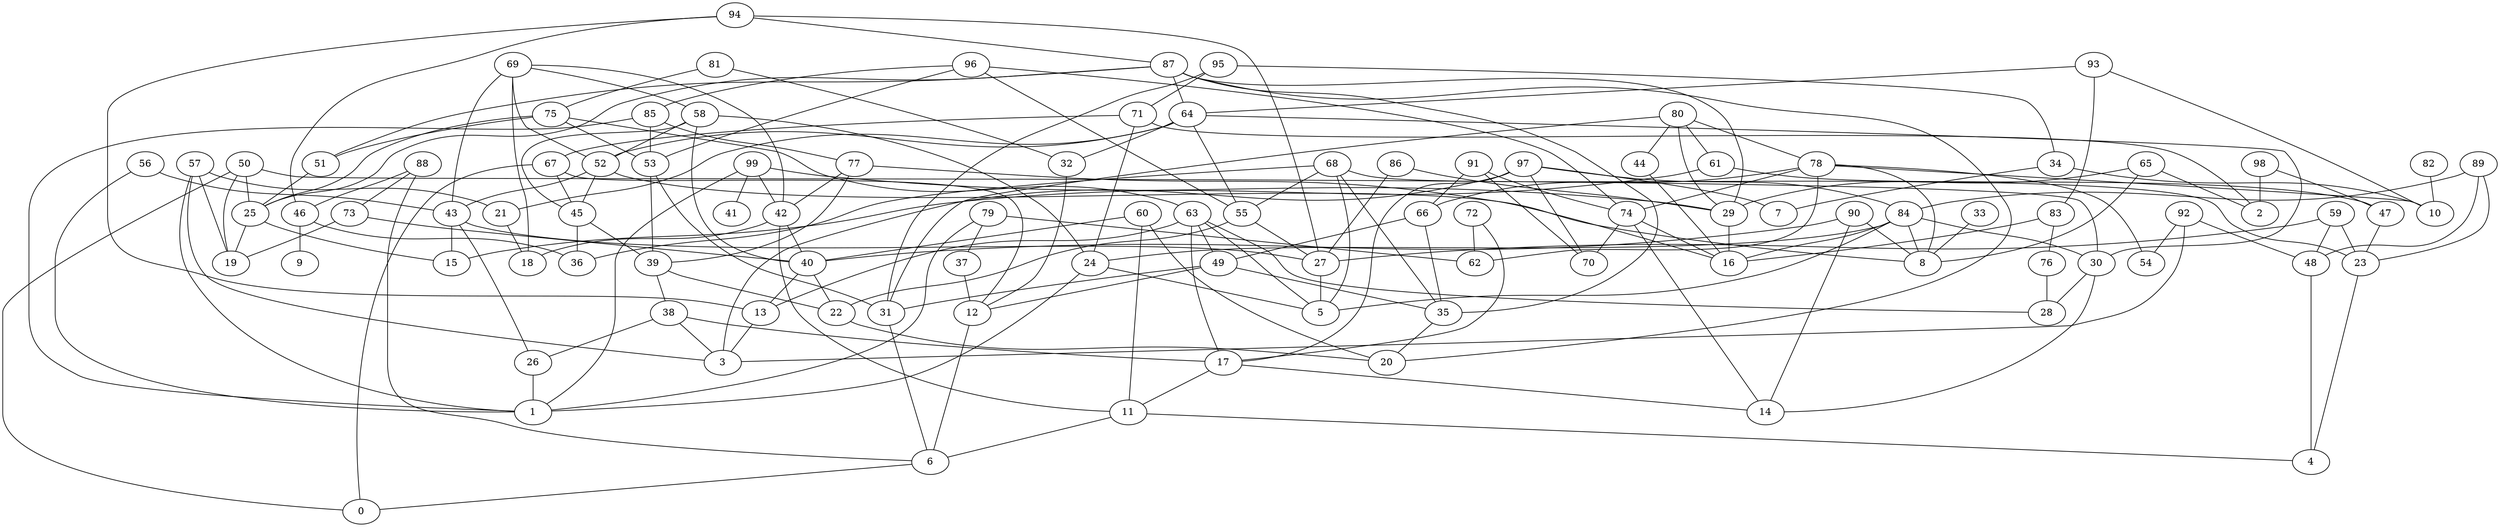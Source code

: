 /* Created by igraph 0.7.0 */
graph {
  0;
  1;
  2;
  3;
  4;
  5;
  6;
  7;
  8;
  9;
  10;
  11;
  12;
  13;
  14;
  15;
  16;
  17;
  18;
  19;
  20;
  21;
  22;
  23;
  24;
  25;
  26;
  27;
  28;
  29;
  30;
  31;
  32;
  33;
  34;
  35;
  36;
  37;
  38;
  39;
  40;
  41;
  42;
  43;
  44;
  45;
  46;
  47;
  48;
  49;
  50;
  51;
  52;
  53;
  54;
  55;
  56;
  57;
  58;
  59;
  60;
  61;
  62;
  63;
  64;
  65;
  66;
  67;
  68;
  69;
  70;
  71;
  72;
  73;
  74;
  75;
  76;
  77;
  78;
  79;
  80;
  81;
  82;
  83;
  84;
  85;
  86;
  87;
  88;
  89;
  90;
  91;
  92;
  93;
  94;
  95;
  96;
  97;
  98;
  99;

  6 -- 0;
  50 -- 0;
  67 -- 0;
  24 -- 1;
  26 -- 1;
  56 -- 1;
  57 -- 1;
  79 -- 1;
  85 -- 1;
  99 -- 1;
  65 -- 2;
  71 -- 2;
  98 -- 2;
  13 -- 3;
  38 -- 3;
  57 -- 3;
  92 -- 3;
  97 -- 3;
  11 -- 4;
  23 -- 4;
  48 -- 4;
  24 -- 5;
  27 -- 5;
  63 -- 5;
  68 -- 5;
  84 -- 5;
  11 -- 6;
  12 -- 6;
  31 -- 6;
  88 -- 6;
  34 -- 7;
  97 -- 7;
  33 -- 8;
  52 -- 8;
  65 -- 8;
  78 -- 8;
  84 -- 8;
  90 -- 8;
  46 -- 9;
  34 -- 10;
  78 -- 10;
  82 -- 10;
  93 -- 10;
  17 -- 11;
  42 -- 11;
  60 -- 11;
  32 -- 12;
  37 -- 12;
  49 -- 12;
  67 -- 12;
  40 -- 13;
  63 -- 13;
  94 -- 13;
  17 -- 14;
  30 -- 14;
  74 -- 14;
  90 -- 14;
  25 -- 15;
  43 -- 15;
  61 -- 15;
  29 -- 16;
  44 -- 16;
  74 -- 16;
  77 -- 16;
  83 -- 16;
  84 -- 16;
  38 -- 17;
  63 -- 17;
  72 -- 17;
  97 -- 17;
  21 -- 18;
  42 -- 18;
  69 -- 18;
  25 -- 19;
  50 -- 19;
  57 -- 19;
  73 -- 19;
  22 -- 20;
  35 -- 20;
  60 -- 20;
  87 -- 20;
  57 -- 21;
  64 -- 21;
  39 -- 22;
  40 -- 22;
  55 -- 22;
  47 -- 23;
  59 -- 23;
  68 -- 23;
  89 -- 23;
  58 -- 24;
  71 -- 24;
  84 -- 24;
  50 -- 25;
  51 -- 25;
  75 -- 25;
  87 -- 25;
  38 -- 26;
  43 -- 26;
  43 -- 27;
  55 -- 27;
  59 -- 27;
  86 -- 27;
  94 -- 27;
  30 -- 28;
  63 -- 28;
  76 -- 28;
  65 -- 29;
  80 -- 29;
  86 -- 29;
  87 -- 29;
  99 -- 29;
  50 -- 30;
  64 -- 30;
  84 -- 30;
  49 -- 31;
  53 -- 31;
  80 -- 31;
  95 -- 31;
  64 -- 32;
  81 -- 32;
  95 -- 34;
  49 -- 35;
  66 -- 35;
  68 -- 35;
  87 -- 35;
  45 -- 36;
  46 -- 36;
  68 -- 36;
  79 -- 37;
  39 -- 38;
  45 -- 39;
  53 -- 39;
  77 -- 39;
  42 -- 40;
  58 -- 40;
  60 -- 40;
  73 -- 40;
  90 -- 40;
  99 -- 41;
  69 -- 42;
  77 -- 42;
  99 -- 42;
  52 -- 43;
  56 -- 43;
  69 -- 43;
  80 -- 44;
  52 -- 45;
  58 -- 45;
  67 -- 45;
  88 -- 46;
  94 -- 46;
  61 -- 47;
  98 -- 47;
  59 -- 48;
  89 -- 48;
  92 -- 48;
  63 -- 49;
  66 -- 49;
  75 -- 51;
  87 -- 51;
  58 -- 52;
  64 -- 52;
  69 -- 52;
  75 -- 53;
  85 -- 53;
  96 -- 53;
  78 -- 54;
  92 -- 54;
  64 -- 55;
  68 -- 55;
  96 -- 55;
  69 -- 58;
  80 -- 61;
  72 -- 62;
  78 -- 62;
  79 -- 62;
  75 -- 63;
  87 -- 64;
  93 -- 64;
  78 -- 66;
  91 -- 66;
  71 -- 67;
  74 -- 70;
  91 -- 70;
  97 -- 70;
  95 -- 71;
  88 -- 73;
  78 -- 74;
  91 -- 74;
  96 -- 74;
  81 -- 75;
  83 -- 76;
  85 -- 77;
  80 -- 78;
  93 -- 83;
  89 -- 84;
  97 -- 84;
  96 -- 85;
  94 -- 87;
}
